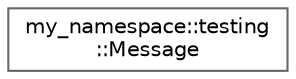 digraph "Graphical Class Hierarchy"
{
 // LATEX_PDF_SIZE
  bgcolor="transparent";
  edge [fontname=Helvetica,fontsize=10,labelfontname=Helvetica,labelfontsize=10];
  node [fontname=Helvetica,fontsize=10,shape=box,height=0.2,width=0.4];
  rankdir="LR";
  Node0 [id="Node000000",label="my_namespace::testing\l::Message",height=0.2,width=0.4,color="grey40", fillcolor="white", style="filled",URL="$classmy__namespace_1_1testing_1_1_message.html",tooltip=" "];
}
